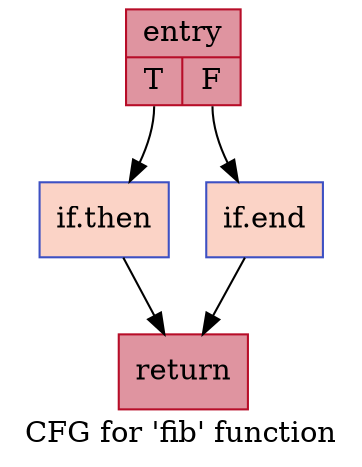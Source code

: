 digraph "CFG for 'fib' function" {
	label="CFG for 'fib' function";

	Node0x5615e73c1710 [shape=record,color="#b70d28ff", style=filled, fillcolor="#b70d2870",label="{entry|{<s0>T|<s1>F}}"];
	Node0x5615e73c1710:s0 -> Node0x5615e73c1fe0;
	Node0x5615e73c1710:s1 -> Node0x5615e73c2050;
	Node0x5615e73c1fe0 [shape=record,color="#3d50c3ff", style=filled, fillcolor="#f59c7d70",label="{if.then}"];
	Node0x5615e73c1fe0 -> Node0x5615e73c2260;
	Node0x5615e73c2050 [shape=record,color="#3d50c3ff", style=filled, fillcolor="#f59c7d70",label="{if.end}"];
	Node0x5615e73c2050 -> Node0x5615e73c2260;
	Node0x5615e73c2260 [shape=record,color="#b70d28ff", style=filled, fillcolor="#b70d2870",label="{return}"];
}
